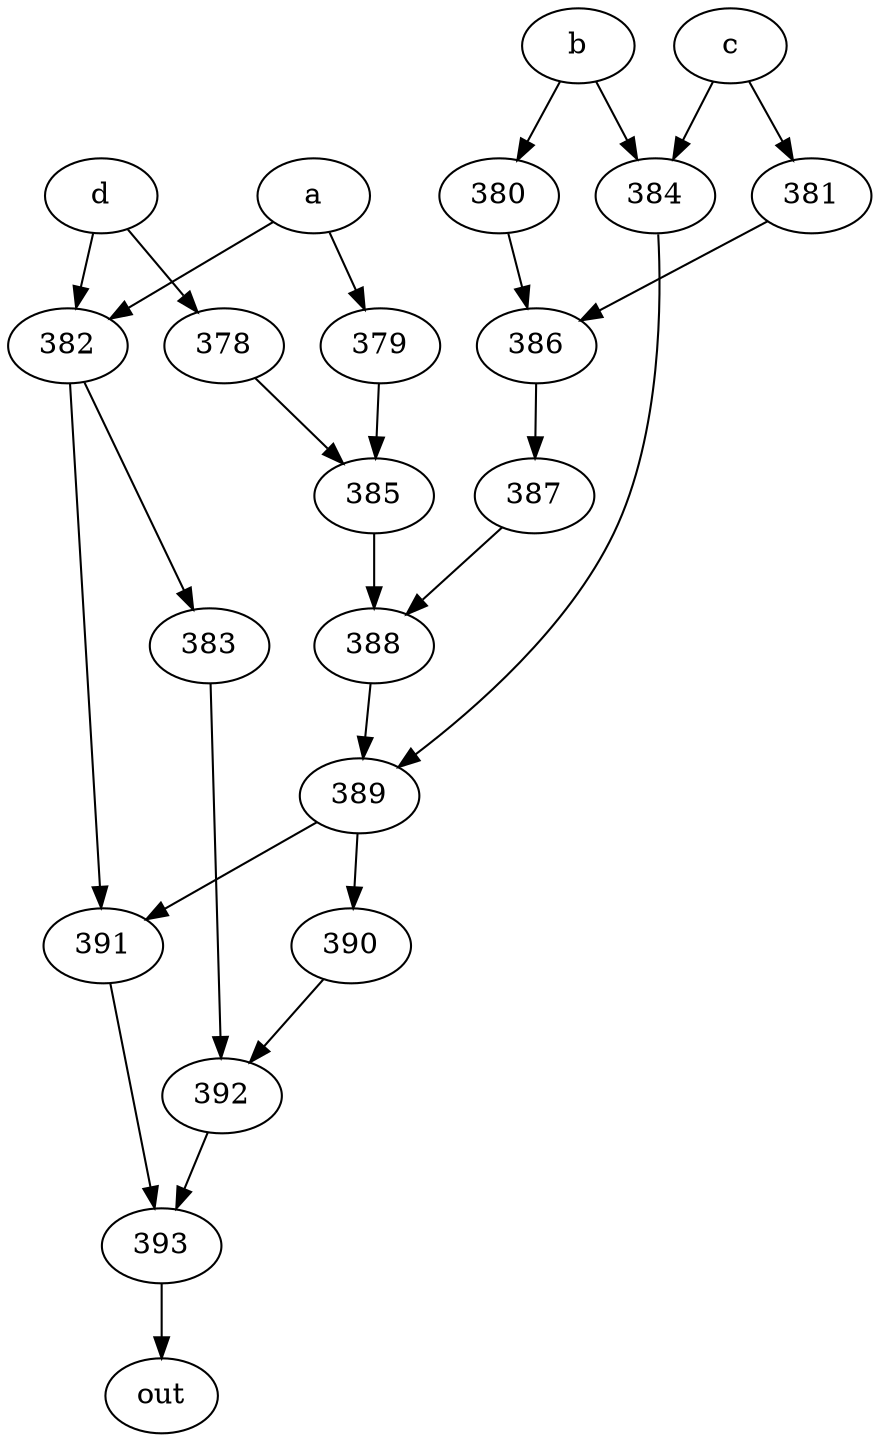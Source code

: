 strict digraph "" {
	393 -> out;
	a -> 379;
	a -> 382;
	379 -> 385;
	382 -> 383;
	382 -> 391;
	385 -> 388;
	383 -> 392;
	391 -> 393;
	b -> 380;
	b -> 384;
	380 -> 386;
	384 -> 389;
	386 -> 387;
	389 -> 391;
	389 -> 390;
	c -> 384;
	c -> 381;
	381 -> 386;
	d -> 382;
	d -> 378;
	378 -> 385;
	388 -> 389;
	387 -> 388;
	392 -> 393;
	390 -> 392;
}
